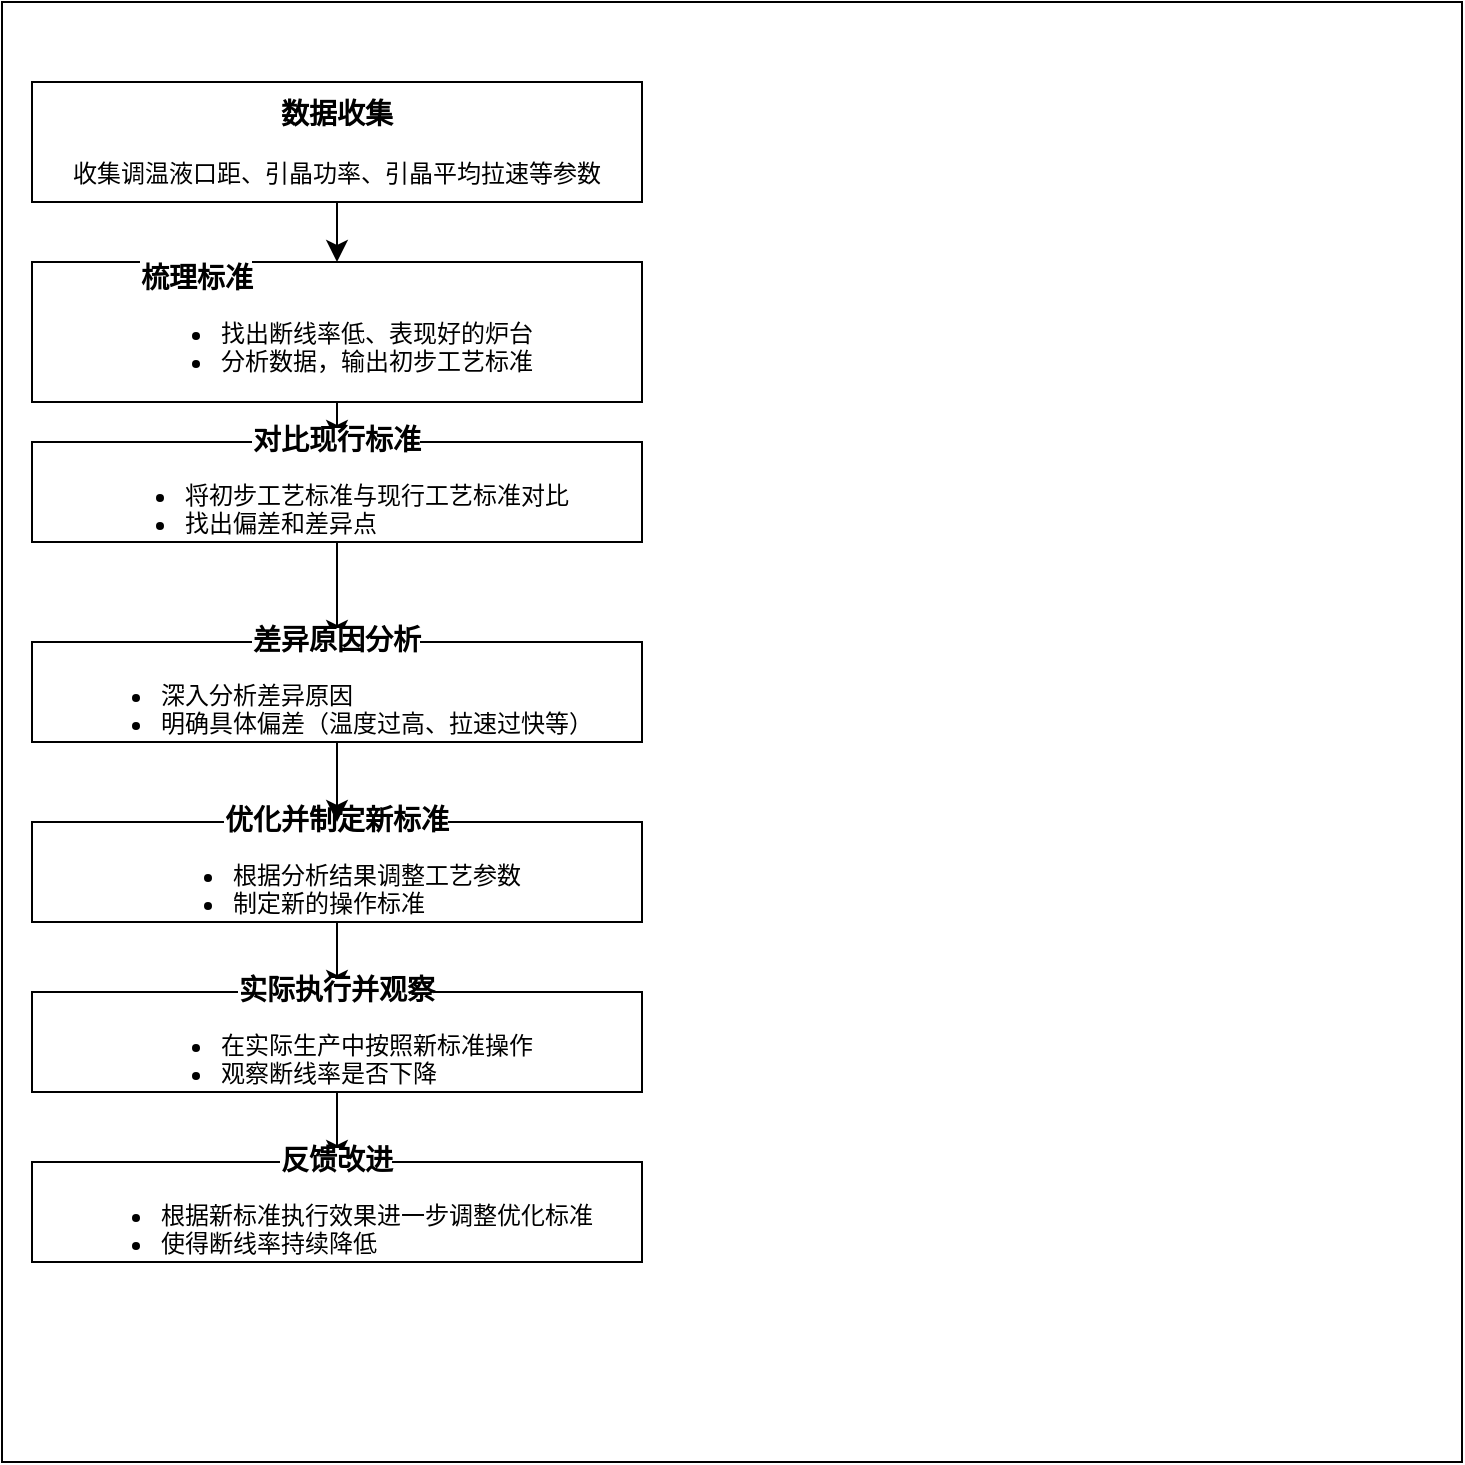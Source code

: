 <mxfile version="24.8.3">
  <diagram id="C5RBs43oDa-KdzZeNtuy" name="Page-1">
    <mxGraphModel dx="794" dy="436" grid="1" gridSize="10" guides="1" tooltips="1" connect="1" arrows="1" fold="1" page="1" pageScale="1" pageWidth="827" pageHeight="1169" math="0" shadow="0">
      <root>
        <mxCell id="WIyWlLk6GJQsqaUBKTNV-0" />
        <mxCell id="WIyWlLk6GJQsqaUBKTNV-1" parent="WIyWlLk6GJQsqaUBKTNV-0" />
        <mxCell id="qM9o0R-IIa5Vl8WfX1M8-1" value="" style="whiteSpace=wrap;html=1;aspect=fixed;" parent="WIyWlLk6GJQsqaUBKTNV-1" vertex="1">
          <mxGeometry x="40" y="40" width="730" height="730" as="geometry" />
        </mxCell>
        <mxCell id="ansnLT7Y0_td7OPn-v5j-2" style="edgeStyle=none;curved=1;rounded=0;orthogonalLoop=1;jettySize=auto;html=1;exitX=0.5;exitY=1;exitDx=0;exitDy=0;entryX=0.5;entryY=0;entryDx=0;entryDy=0;fontSize=12;startSize=8;endSize=8;" edge="1" parent="WIyWlLk6GJQsqaUBKTNV-1" source="qM9o0R-IIa5Vl8WfX1M8-2" target="qM9o0R-IIa5Vl8WfX1M8-3">
          <mxGeometry relative="1" as="geometry" />
        </mxCell>
        <mxCell id="qM9o0R-IIa5Vl8WfX1M8-2" value="&lt;div style=&quot;text-align: center;&quot;&gt;&lt;span style=&quot;background-color: rgb(255, 255, 255); color: initial; font-family: Inter, -apple-system, BlinkMacSystemFont, &amp;quot;Segoe UI&amp;quot;, &amp;quot;PingFang SC&amp;quot;, &amp;quot;Hiragino Sans GB&amp;quot;, &amp;quot;Microsoft YaHei&amp;quot;, &amp;quot;Helvetica Neue&amp;quot;, Helvetica, Arial, sans-serif; font-size: 14px; font-weight: 600; text-align: left;&quot;&gt;数据收集&lt;/span&gt;&lt;/div&gt;&lt;div style=&quot;text-align: center;&quot;&gt;&lt;br&gt;&lt;/div&gt;&lt;span style=&quot;color: var(--md-box-samantha-normal-text-color); font-size: var(--md-box-samantha-normal-text-font-size); text-align: left;&quot;&gt;&lt;div style=&quot;text-align: center;&quot;&gt;&lt;span style=&quot;color: var(--md-box-samantha-normal-text-color); font-size: var(--md-box-samantha-normal-text-font-size);&quot;&gt;收集调温液口距、引晶功率、引晶平均拉速等参数&lt;/span&gt;&lt;/div&gt;&lt;/span&gt;" style="rounded=0;whiteSpace=wrap;html=1;" parent="WIyWlLk6GJQsqaUBKTNV-1" vertex="1">
          <mxGeometry x="55" y="80" width="305" height="60" as="geometry" />
        </mxCell>
        <mxCell id="ansnLT7Y0_td7OPn-v5j-3" style="edgeStyle=none;curved=1;rounded=0;orthogonalLoop=1;jettySize=auto;html=1;exitX=0.5;exitY=1;exitDx=0;exitDy=0;entryX=0.5;entryY=0;entryDx=0;entryDy=0;fontSize=12;startSize=8;endSize=8;" edge="1" parent="WIyWlLk6GJQsqaUBKTNV-1" source="qM9o0R-IIa5Vl8WfX1M8-3" target="qM9o0R-IIa5Vl8WfX1M8-5">
          <mxGeometry relative="1" as="geometry" />
        </mxCell>
        <mxCell id="qM9o0R-IIa5Vl8WfX1M8-3" value="&lt;div style=&quot;text-align: left; line-height: 120%;&quot;&gt;&lt;span style=&quot;background-color: rgb(255, 255, 255); color: initial; font-family: Inter, -apple-system, BlinkMacSystemFont, &amp;quot;Segoe UI&amp;quot;, &amp;quot;PingFang SC&amp;quot;, &amp;quot;Hiragino Sans GB&amp;quot;, &amp;quot;Microsoft YaHei&amp;quot;, &amp;quot;Helvetica Neue&amp;quot;, Helvetica, Arial, sans-serif; font-size: 14px; font-weight: 600;&quot;&gt;梳理标准&lt;/span&gt;&lt;/div&gt;&lt;span style=&quot;color: var(--md-box-samantha-normal-text-color); font-size: var(--md-box-samantha-normal-text-font-size); text-align: left;&quot;&gt;&lt;div style=&quot;text-align: center; line-height: 120%;&quot;&gt;&lt;ul style=&quot;line-height: 120%;&quot;&gt;&lt;li&gt;&lt;span style=&quot;color: var(--md-box-samantha-normal-text-color); font-size: var(--md-box-samantha-normal-text-font-size);&quot;&gt;找出断线率低、表现好的炉台&lt;/span&gt;&lt;/li&gt;&lt;li&gt;&lt;span style=&quot;color: var(--md-box-samantha-normal-text-color); font-size: var(--md-box-samantha-normal-text-font-size);&quot;&gt;分析数据，&lt;/span&gt;&lt;span style=&quot;font-family: Inter, -apple-system, BlinkMacSystemFont, &amp;quot;Segoe UI&amp;quot;, &amp;quot;PingFang SC&amp;quot;, &amp;quot;Hiragino Sans GB&amp;quot;, &amp;quot;Microsoft YaHei&amp;quot;, &amp;quot;Helvetica Neue&amp;quot;, Helvetica, Arial, sans-serif; background-color: rgb(255, 255, 255); color: var(--md-box-samantha-normal-text-color); font-size: var(--md-box-samantha-normal-text-font-size);&quot;&gt;输出初步工艺标准&lt;/span&gt;&lt;/li&gt;&lt;/ul&gt;&lt;/div&gt;&lt;/span&gt;" style="rounded=0;whiteSpace=wrap;html=1;" parent="WIyWlLk6GJQsqaUBKTNV-1" vertex="1">
          <mxGeometry x="55" y="170" width="305" height="70" as="geometry" />
        </mxCell>
        <mxCell id="ansnLT7Y0_td7OPn-v5j-4" style="edgeStyle=none;curved=1;rounded=0;orthogonalLoop=1;jettySize=auto;html=1;exitX=0.5;exitY=1;exitDx=0;exitDy=0;entryX=0.5;entryY=0;entryDx=0;entryDy=0;fontSize=12;startSize=8;endSize=8;" edge="1" parent="WIyWlLk6GJQsqaUBKTNV-1" source="qM9o0R-IIa5Vl8WfX1M8-5" target="ansnLT7Y0_td7OPn-v5j-0">
          <mxGeometry relative="1" as="geometry" />
        </mxCell>
        <mxCell id="qM9o0R-IIa5Vl8WfX1M8-5" value="&lt;span style=&quot;box-sizing: border-box; -webkit-font-smoothing: antialiased; color: initial; line-height: var(--md-box-samantha-normal-text-line-height); overflow-anchor: auto; text-align: left; background-color: rgb(255, 255, 255);&quot;&gt;&lt;font style=&quot;font-weight: 600; font-size: 14px;&quot; face=&quot;Inter, -apple-system, BlinkMacSystemFont, Segoe UI, PingFang SC, Hiragino Sans GB, Microsoft YaHei, Helvetica Neue, Helvetica, Arial, sans-serif&quot;&gt;对比现行标准&lt;/font&gt;&lt;br&gt;&lt;ul style=&quot;&quot;&gt;&lt;li style=&quot;&quot;&gt;&lt;span style=&quot;box-sizing: border-box; -webkit-font-smoothing: antialiased; color: initial; line-height: var(--md-box-samantha-normal-text-line-height); overflow-anchor: auto; text-align: left; background-color: rgb(255, 255, 255);&quot;&gt;&lt;span style=&quot;color: var(--md-box-samantha-normal-text-color);&quot;&gt;将初步工艺标准与现行工艺标准对比&lt;/span&gt;&lt;/span&gt;&lt;/li&gt;&lt;li style=&quot;&quot;&gt;&lt;span style=&quot;box-sizing: border-box; -webkit-font-smoothing: antialiased; color: initial; line-height: var(--md-box-samantha-normal-text-line-height); overflow-anchor: auto; text-align: left; background-color: rgb(255, 255, 255);&quot;&gt;&lt;span style=&quot;font-family: Sj_3m3WSSyvDuZI_JBeh; color: var(--md-box-samantha-normal-text-color);&quot;&gt;找出偏差和差异点&lt;/span&gt;&lt;/span&gt;&lt;/li&gt;&lt;/ul&gt;&lt;/span&gt;" style="rounded=0;whiteSpace=wrap;html=1;" parent="WIyWlLk6GJQsqaUBKTNV-1" vertex="1">
          <mxGeometry x="55" y="260" width="305" height="50" as="geometry" />
        </mxCell>
        <mxCell id="ansnLT7Y0_td7OPn-v5j-7" style="edgeStyle=none;curved=1;rounded=0;orthogonalLoop=1;jettySize=auto;html=1;exitX=0.5;exitY=1;exitDx=0;exitDy=0;entryX=0.5;entryY=0;entryDx=0;entryDy=0;fontSize=12;startSize=8;endSize=8;" edge="1" parent="WIyWlLk6GJQsqaUBKTNV-1" source="qM9o0R-IIa5Vl8WfX1M8-12" target="qM9o0R-IIa5Vl8WfX1M8-14">
          <mxGeometry relative="1" as="geometry" />
        </mxCell>
        <mxCell id="qM9o0R-IIa5Vl8WfX1M8-12" value="&lt;span style=&quot;box-sizing: border-box; -webkit-font-smoothing: antialiased; color: initial; line-height: var(--md-box-samantha-normal-text-line-height); overflow-anchor: auto; text-align: left; background-color: rgb(255, 255, 255);&quot;&gt;&lt;font style=&quot;font-weight: 600; font-size: 14px;&quot; face=&quot;Inter, -apple-system, BlinkMacSystemFont, Segoe UI, PingFang SC, Hiragino Sans GB, Microsoft YaHei, Helvetica Neue, Helvetica, Arial, sans-serif&quot;&gt;优化并制定新标准&lt;/font&gt;&lt;br&gt;&lt;ul style=&quot;&quot;&gt;&lt;li style=&quot;&quot;&gt;&lt;span style=&quot;box-sizing: border-box; -webkit-font-smoothing: antialiased; color: initial; line-height: var(--md-box-samantha-normal-text-line-height); overflow-anchor: auto; text-align: left; background-color: rgb(255, 255, 255);&quot;&gt;&lt;span style=&quot;color: var(--md-box-samantha-normal-text-color);&quot;&gt;根据分析结果调整工艺参数&lt;/span&gt;&lt;/span&gt;&lt;/li&gt;&lt;li style=&quot;&quot;&gt;&lt;span style=&quot;box-sizing: border-box; -webkit-font-smoothing: antialiased; color: initial; line-height: var(--md-box-samantha-normal-text-line-height); overflow-anchor: auto; text-align: left; background-color: rgb(255, 255, 255);&quot;&gt;&lt;span style=&quot;font-family: UnT8uCo96zjh9s8gcr45; color: var(--md-box-samantha-normal-text-color);&quot;&gt;制定新的操作标准&lt;/span&gt;&lt;/span&gt;&lt;/li&gt;&lt;/ul&gt;&lt;/span&gt;" style="rounded=0;whiteSpace=wrap;html=1;" parent="WIyWlLk6GJQsqaUBKTNV-1" vertex="1">
          <mxGeometry x="55" y="450" width="305" height="50" as="geometry" />
        </mxCell>
        <mxCell id="ansnLT7Y0_td7OPn-v5j-8" style="edgeStyle=none;curved=1;rounded=0;orthogonalLoop=1;jettySize=auto;html=1;exitX=0.5;exitY=1;exitDx=0;exitDy=0;entryX=0.5;entryY=0;entryDx=0;entryDy=0;fontSize=12;startSize=8;endSize=8;" edge="1" parent="WIyWlLk6GJQsqaUBKTNV-1" source="qM9o0R-IIa5Vl8WfX1M8-14" target="qM9o0R-IIa5Vl8WfX1M8-18">
          <mxGeometry relative="1" as="geometry" />
        </mxCell>
        <mxCell id="qM9o0R-IIa5Vl8WfX1M8-14" value="&lt;span style=&quot;box-sizing: border-box; -webkit-font-smoothing: antialiased; color: initial; line-height: var(--md-box-samantha-normal-text-line-height); overflow-anchor: auto; text-align: left; background-color: rgb(255, 255, 255);&quot;&gt;&lt;font style=&quot;font-weight: 600; font-size: 14px;&quot; face=&quot;Inter, -apple-system, BlinkMacSystemFont, Segoe UI, PingFang SC, Hiragino Sans GB, Microsoft YaHei, Helvetica Neue, Helvetica, Arial, sans-serif&quot;&gt;实际执行并观察&lt;/font&gt;&lt;br&gt;&lt;ul style=&quot;&quot;&gt;&lt;li style=&quot;&quot;&gt;&lt;span style=&quot;box-sizing: border-box; -webkit-font-smoothing: antialiased; color: initial; line-height: var(--md-box-samantha-normal-text-line-height); overflow-anchor: auto; text-align: left; background-color: rgb(255, 255, 255);&quot;&gt;&lt;span style=&quot;color: var(--md-box-samantha-normal-text-color); font-size: var(--md-box-samantha-normal-text-font-size);&quot;&gt;在实际生产中按照新标准操作&lt;/span&gt;&lt;/span&gt;&lt;/li&gt;&lt;li style=&quot;&quot;&gt;&lt;span style=&quot;box-sizing: border-box; -webkit-font-smoothing: antialiased; color: initial; line-height: var(--md-box-samantha-normal-text-line-height); overflow-anchor: auto; text-align: left; background-color: rgb(255, 255, 255);&quot;&gt;&lt;span style=&quot;font-family: nxa_vKkpGD-_Ie5V_paL; color: var(--md-box-samantha-normal-text-color); font-size: var(--md-box-samantha-normal-text-font-size);&quot;&gt;观察断线率是否下降&lt;/span&gt;&lt;/span&gt;&lt;/li&gt;&lt;/ul&gt;&lt;/span&gt;" style="rounded=0;whiteSpace=wrap;html=1;" parent="WIyWlLk6GJQsqaUBKTNV-1" vertex="1">
          <mxGeometry x="55" y="535" width="305" height="50" as="geometry" />
        </mxCell>
        <mxCell id="qM9o0R-IIa5Vl8WfX1M8-18" value="&lt;span style=&quot;box-sizing: border-box; -webkit-font-smoothing: antialiased; color: initial; line-height: var(--md-box-samantha-normal-text-line-height); overflow-anchor: auto; text-align: left; background-color: rgb(255, 255, 255);&quot;&gt;&lt;font style=&quot;font-weight: 600; font-size: 14px;&quot; face=&quot;Inter, -apple-system, BlinkMacSystemFont, Segoe UI, PingFang SC, Hiragino Sans GB, Microsoft YaHei, Helvetica Neue, Helvetica, Arial, sans-serif&quot;&gt;反馈改进&lt;/font&gt;&lt;br&gt;&lt;ul style=&quot;&quot;&gt;&lt;li style=&quot;&quot;&gt;&lt;span style=&quot;box-sizing: border-box; -webkit-font-smoothing: antialiased; color: initial; line-height: var(--md-box-samantha-normal-text-line-height); overflow-anchor: auto; text-align: left; background-color: rgb(255, 255, 255);&quot;&gt;&lt;span style=&quot;color: var(--md-box-samantha-normal-text-color);&quot;&gt;根据新标准执行效果进一步调整优化标准&lt;/span&gt;&lt;/span&gt;&lt;/li&gt;&lt;li style=&quot;&quot;&gt;&lt;span style=&quot;box-sizing: border-box; -webkit-font-smoothing: antialiased; color: initial; line-height: var(--md-box-samantha-normal-text-line-height); overflow-anchor: auto; text-align: left; background-color: rgb(255, 255, 255);&quot;&gt;&lt;span style=&quot;font-family: SEyZKE3UnGxIdsNGnNwP; color: var(--md-box-samantha-normal-text-color);&quot;&gt;使得断线率持续降低&lt;/span&gt;&lt;/span&gt;&lt;/li&gt;&lt;/ul&gt;&lt;/span&gt;" style="rounded=0;whiteSpace=wrap;html=1;" parent="WIyWlLk6GJQsqaUBKTNV-1" vertex="1">
          <mxGeometry x="55" y="620" width="305" height="50" as="geometry" />
        </mxCell>
        <mxCell id="ansnLT7Y0_td7OPn-v5j-6" style="edgeStyle=none;curved=1;rounded=0;orthogonalLoop=1;jettySize=auto;html=1;exitX=0.5;exitY=1;exitDx=0;exitDy=0;fontSize=12;startSize=8;endSize=8;" edge="1" parent="WIyWlLk6GJQsqaUBKTNV-1" source="ansnLT7Y0_td7OPn-v5j-0" target="qM9o0R-IIa5Vl8WfX1M8-12">
          <mxGeometry relative="1" as="geometry" />
        </mxCell>
        <mxCell id="ansnLT7Y0_td7OPn-v5j-0" value="&lt;span style=&quot;box-sizing: border-box; -webkit-font-smoothing: antialiased; color: initial; line-height: var(--md-box-samantha-normal-text-line-height); overflow-anchor: auto; text-align: left; background-color: rgb(255, 255, 255);&quot;&gt;&lt;font style=&quot;font-weight: 600; font-size: 14px;&quot; face=&quot;Inter, -apple-system, BlinkMacSystemFont, Segoe UI, PingFang SC, Hiragino Sans GB, Microsoft YaHei, Helvetica Neue, Helvetica, Arial, sans-serif&quot;&gt;差异原因分析&lt;/font&gt;&lt;br&gt;&lt;ul style=&quot;&quot;&gt;&lt;li style=&quot;&quot;&gt;&lt;span style=&quot;box-sizing: border-box; -webkit-font-smoothing: antialiased; color: initial; line-height: var(--md-box-samantha-normal-text-line-height); overflow-anchor: auto; text-align: left; background-color: rgb(255, 255, 255);&quot;&gt;&lt;span style=&quot;color: var(--md-box-samantha-normal-text-color);&quot;&gt;深入分析差异原因&lt;/span&gt;&lt;/span&gt;&lt;/li&gt;&lt;li style=&quot;&quot;&gt;&lt;span style=&quot;box-sizing: border-box; -webkit-font-smoothing: antialiased; color: initial; line-height: var(--md-box-samantha-normal-text-line-height); overflow-anchor: auto; text-align: left; background-color: rgb(255, 255, 255);&quot;&gt;&lt;span style=&quot;font-family: pNCSFWGw-CrgKqmDhM7P; color: var(--md-box-samantha-normal-text-color);&quot;&gt;明确具体偏差（温度过高、拉速过快等）&lt;/span&gt;&lt;/span&gt;&lt;/li&gt;&lt;/ul&gt;&lt;/span&gt;" style="rounded=0;whiteSpace=wrap;html=1;" vertex="1" parent="WIyWlLk6GJQsqaUBKTNV-1">
          <mxGeometry x="55" y="360" width="305" height="50" as="geometry" />
        </mxCell>
      </root>
    </mxGraphModel>
  </diagram>
</mxfile>
